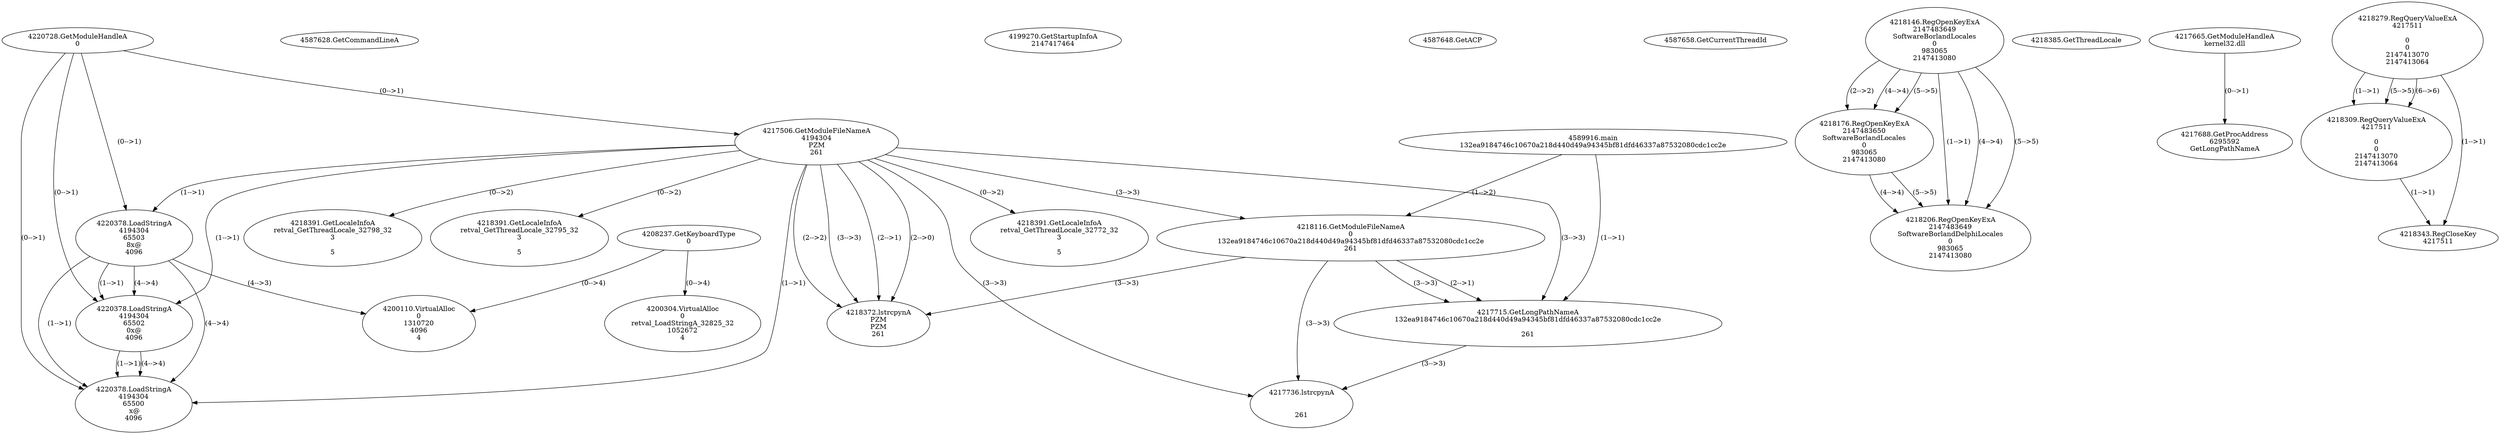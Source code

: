 // Global SCDG with merge call
digraph {
	0 [label="4589916.main
132ea9184746c10670a218d440d49a94345bf81dfd46337a87532080cdc1cc2e"]
	1 [label="4220728.GetModuleHandleA
0"]
	2 [label="4208237.GetKeyboardType
0"]
	3 [label="4587628.GetCommandLineA
"]
	4 [label="4199270.GetStartupInfoA
2147417464"]
	5 [label="4587648.GetACP
"]
	6 [label="4587658.GetCurrentThreadId
"]
	7 [label="4217506.GetModuleFileNameA
4194304
PZM
261"]
	1 -> 7 [label="(0-->1)"]
	8 [label="4218116.GetModuleFileNameA
0
132ea9184746c10670a218d440d49a94345bf81dfd46337a87532080cdc1cc2e
261"]
	0 -> 8 [label="(1-->2)"]
	7 -> 8 [label="(3-->3)"]
	9 [label="4218146.RegOpenKeyExA
2147483649
Software\Borland\Locales
0
983065
2147413080"]
	10 [label="4218176.RegOpenKeyExA
2147483650
Software\Borland\Locales
0
983065
2147413080"]
	9 -> 10 [label="(2-->2)"]
	9 -> 10 [label="(4-->4)"]
	9 -> 10 [label="(5-->5)"]
	11 [label="4218206.RegOpenKeyExA
2147483649
Software\Borland\Delphi\Locales
0
983065
2147413080"]
	9 -> 11 [label="(1-->1)"]
	9 -> 11 [label="(4-->4)"]
	10 -> 11 [label="(4-->4)"]
	9 -> 11 [label="(5-->5)"]
	10 -> 11 [label="(5-->5)"]
	12 [label="4218372.lstrcpynA
PZM
PZM
261"]
	7 -> 12 [label="(2-->1)"]
	7 -> 12 [label="(2-->2)"]
	7 -> 12 [label="(3-->3)"]
	8 -> 12 [label="(3-->3)"]
	7 -> 12 [label="(2-->0)"]
	13 [label="4218385.GetThreadLocale
"]
	14 [label="4218391.GetLocaleInfoA
retval_GetThreadLocale_32772_32
3

5"]
	7 -> 14 [label="(0-->2)"]
	15 [label="4220378.LoadStringA
4194304
65503
8x@
4096"]
	1 -> 15 [label="(0-->1)"]
	7 -> 15 [label="(1-->1)"]
	16 [label="4220378.LoadStringA
4194304
65502
0x@
4096"]
	1 -> 16 [label="(0-->1)"]
	7 -> 16 [label="(1-->1)"]
	15 -> 16 [label="(1-->1)"]
	15 -> 16 [label="(4-->4)"]
	17 [label="4220378.LoadStringA
4194304
65500
 x@
4096"]
	1 -> 17 [label="(0-->1)"]
	7 -> 17 [label="(1-->1)"]
	15 -> 17 [label="(1-->1)"]
	16 -> 17 [label="(1-->1)"]
	15 -> 17 [label="(4-->4)"]
	16 -> 17 [label="(4-->4)"]
	18 [label="4200304.VirtualAlloc
0
retval_LoadStringA_32825_32
1052672
4"]
	2 -> 18 [label="(0-->4)"]
	19 [label="4217665.GetModuleHandleA
kernel32.dll"]
	20 [label="4217688.GetProcAddress
6295592
GetLongPathNameA"]
	19 -> 20 [label="(0-->1)"]
	21 [label="4217715.GetLongPathNameA
132ea9184746c10670a218d440d49a94345bf81dfd46337a87532080cdc1cc2e

261"]
	0 -> 21 [label="(1-->1)"]
	8 -> 21 [label="(2-->1)"]
	7 -> 21 [label="(3-->3)"]
	8 -> 21 [label="(3-->3)"]
	22 [label="4217736.lstrcpynA


261"]
	7 -> 22 [label="(3-->3)"]
	8 -> 22 [label="(3-->3)"]
	21 -> 22 [label="(3-->3)"]
	23 [label="4218279.RegQueryValueExA
4217511

0
0
2147413070
2147413064"]
	24 [label="4218309.RegQueryValueExA
4217511

0
0
2147413070
2147413064"]
	23 -> 24 [label="(1-->1)"]
	23 -> 24 [label="(5-->5)"]
	23 -> 24 [label="(6-->6)"]
	25 [label="4218343.RegCloseKey
4217511"]
	23 -> 25 [label="(1-->1)"]
	24 -> 25 [label="(1-->1)"]
	26 [label="4218391.GetLocaleInfoA
retval_GetThreadLocale_32798_32
3

5"]
	7 -> 26 [label="(0-->2)"]
	27 [label="4200110.VirtualAlloc
0
1310720
4096
4"]
	15 -> 27 [label="(4-->3)"]
	2 -> 27 [label="(0-->4)"]
	28 [label="4218391.GetLocaleInfoA
retval_GetThreadLocale_32795_32
3

5"]
	7 -> 28 [label="(0-->2)"]
}
